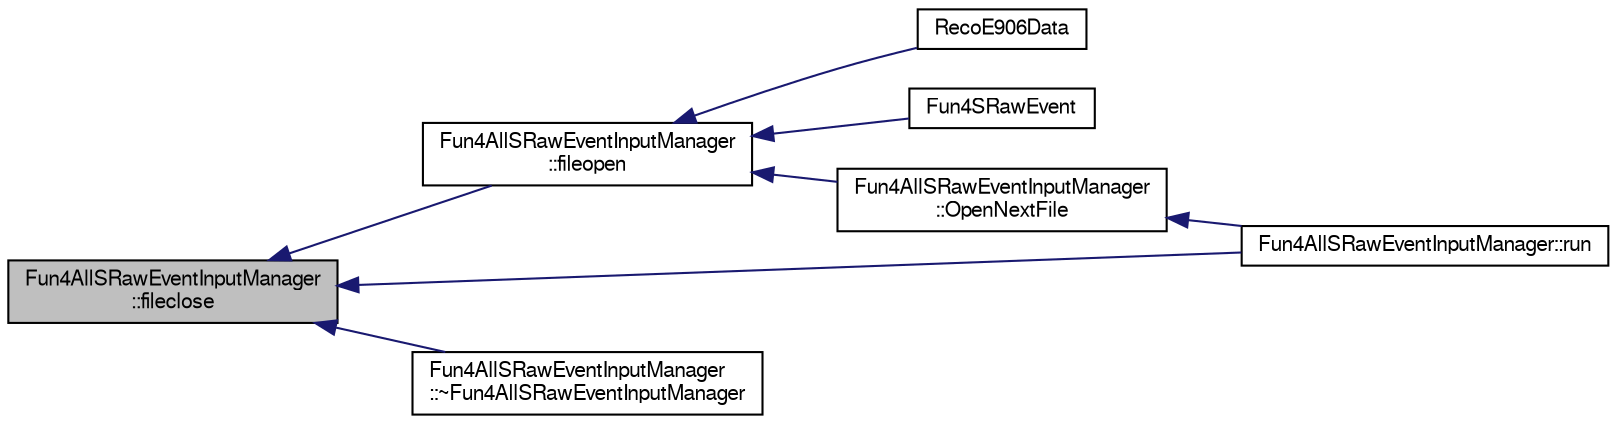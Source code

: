 digraph "Fun4AllSRawEventInputManager::fileclose"
{
  bgcolor="transparent";
  edge [fontname="FreeSans",fontsize="10",labelfontname="FreeSans",labelfontsize="10"];
  node [fontname="FreeSans",fontsize="10",shape=record];
  rankdir="LR";
  Node1 [label="Fun4AllSRawEventInputManager\l::fileclose",height=0.2,width=0.4,color="black", fillcolor="grey75", style="filled" fontcolor="black"];
  Node1 -> Node2 [dir="back",color="midnightblue",fontsize="10",style="solid",fontname="FreeSans"];
  Node2 [label="Fun4AllSRawEventInputManager\l::fileopen",height=0.2,width=0.4,color="black",URL="$d5/dd4/classFun4AllSRawEventInputManager.html#aebaa414c57aa571e3869b12db6abe84e"];
  Node2 -> Node3 [dir="back",color="midnightblue",fontsize="10",style="solid",fontname="FreeSans"];
  Node3 [label="RecoE906Data",height=0.2,width=0.4,color="black",URL="$df/d0c/RecoE906Data_8C.html#ad032525ca693000ba382d14d82bf9f2b"];
  Node2 -> Node4 [dir="back",color="midnightblue",fontsize="10",style="solid",fontname="FreeSans"];
  Node4 [label="Fun4SRawEvent",height=0.2,width=0.4,color="black",URL="$d8/de7/Fun4SRawEvent_8C.html#aaa9bb2e956ce860a8cb6e7845bcc4ed5"];
  Node2 -> Node5 [dir="back",color="midnightblue",fontsize="10",style="solid",fontname="FreeSans"];
  Node5 [label="Fun4AllSRawEventInputManager\l::OpenNextFile",height=0.2,width=0.4,color="black",URL="$d5/dd4/classFun4AllSRawEventInputManager.html#abdb823abce30d88658bb62caa0565656"];
  Node5 -> Node6 [dir="back",color="midnightblue",fontsize="10",style="solid",fontname="FreeSans"];
  Node6 [label="Fun4AllSRawEventInputManager::run",height=0.2,width=0.4,color="black",URL="$d5/dd4/classFun4AllSRawEventInputManager.html#a6fb883458d575781c7ae1da38ecf30dd"];
  Node1 -> Node6 [dir="back",color="midnightblue",fontsize="10",style="solid",fontname="FreeSans"];
  Node1 -> Node7 [dir="back",color="midnightblue",fontsize="10",style="solid",fontname="FreeSans"];
  Node7 [label="Fun4AllSRawEventInputManager\l::~Fun4AllSRawEventInputManager",height=0.2,width=0.4,color="black",URL="$d5/dd4/classFun4AllSRawEventInputManager.html#a8718eff484bec7c4f6c6d29582ffefdc"];
}

